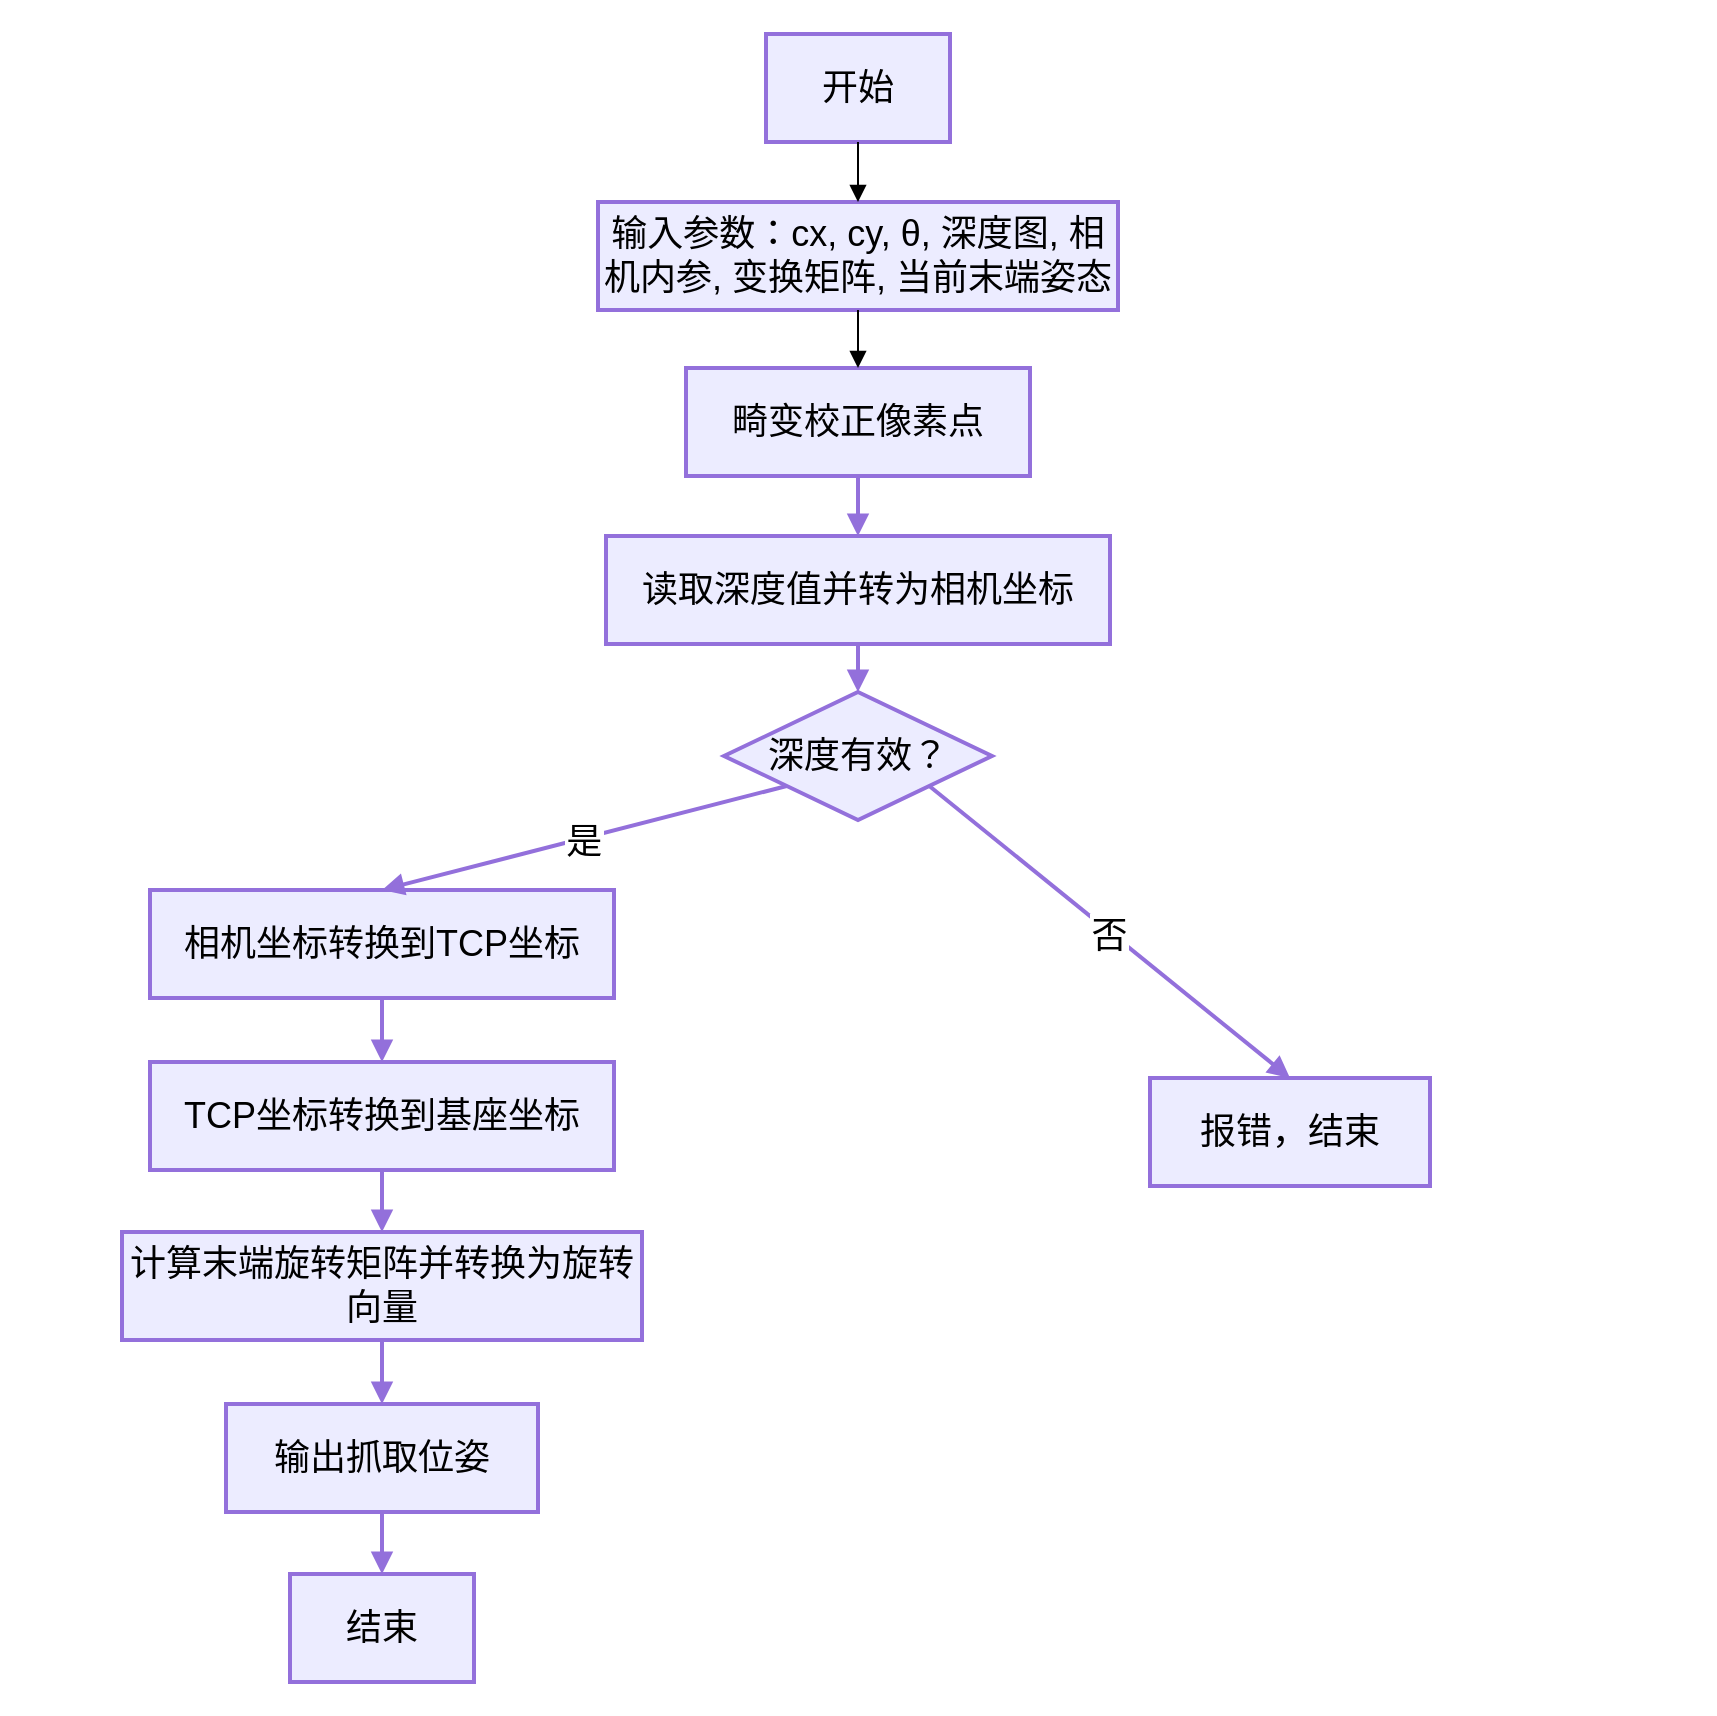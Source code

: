 <mxfile version="27.0.3">
  <diagram name="第 1 页" id="QNEWG_jftoqIeP5qMewV">
    <mxGraphModel dx="3053" dy="32" grid="1" gridSize="10" guides="1" tooltips="1" connect="1" arrows="1" fold="1" page="1" pageScale="1" pageWidth="827" pageHeight="1169" math="0" shadow="0">
      <root>
        <mxCell id="0" />
        <mxCell id="1" parent="0" />
        <mxCell id="pQxINSB0v6rNWisZtVPG-1" value="" style="whiteSpace=wrap;html=1;aspect=fixed;strokeColor=none;" parent="1" vertex="1">
          <mxGeometry x="-160.5" y="1603" width="857" height="857" as="geometry" />
        </mxCell>
        <mxCell id="10kgDXnLTi91bn-aDz1B-31" value="开始" style="whiteSpace=wrap;strokeWidth=2;strokeColor=light-dark(#9370db, #ededed);align=center;verticalAlign=middle;fontFamily=Helvetica;fontSize=18;fontColor=default;fillColor=light-dark(#ececff, #392f3f);" parent="1" vertex="1">
          <mxGeometry x="222" y="1620" width="92" height="54" as="geometry" />
        </mxCell>
        <mxCell id="10kgDXnLTi91bn-aDz1B-32" value="输入参数：cx, cy, θ, 深度图, 相机内参, 变换矩阵, 当前末端姿态" style="whiteSpace=wrap;strokeWidth=2;strokeColor=light-dark(#9370db, #ededed);align=center;verticalAlign=middle;fontFamily=Helvetica;fontSize=18;fontColor=default;fillColor=light-dark(#ececff, #392f3f);" parent="1" vertex="1">
          <mxGeometry x="138" y="1704" width="260" height="54" as="geometry" />
        </mxCell>
        <mxCell id="10kgDXnLTi91bn-aDz1B-33" value="畸变校正像素点" style="whiteSpace=wrap;strokeWidth=2;strokeColor=light-dark(#9370db, #ededed);align=center;verticalAlign=middle;fontFamily=Helvetica;fontSize=18;fontColor=default;fillColor=light-dark(#ececff, #392f3f);" parent="1" vertex="1">
          <mxGeometry x="182" y="1787" width="172" height="54" as="geometry" />
        </mxCell>
        <mxCell id="10kgDXnLTi91bn-aDz1B-34" value="读取深度值并转为相机坐标" style="whiteSpace=wrap;strokeWidth=2;strokeColor=light-dark(#9370db, #ededed);align=center;verticalAlign=middle;fontFamily=Helvetica;fontSize=18;fontColor=default;fillColor=light-dark(#ececff, #392f3f);" parent="1" vertex="1">
          <mxGeometry x="142" y="1871" width="252" height="54" as="geometry" />
        </mxCell>
        <mxCell id="10kgDXnLTi91bn-aDz1B-35" value="深度有效？" style="rhombus;strokeWidth=2;whiteSpace=wrap;strokeColor=light-dark(#9370db, #ededed);align=center;verticalAlign=middle;fontFamily=Helvetica;fontSize=18;fontColor=default;fillColor=light-dark(#ececff, #392f3f);" parent="1" vertex="1">
          <mxGeometry x="201" y="1949" width="134" height="64" as="geometry" />
        </mxCell>
        <mxCell id="10kgDXnLTi91bn-aDz1B-36" value="相机坐标转换到TCP坐标" style="whiteSpace=wrap;strokeWidth=2;strokeColor=light-dark(#9370db, #ededed);align=center;verticalAlign=middle;fontFamily=Helvetica;fontSize=18;fontColor=default;fillColor=light-dark(#ececff, #392f3f);" parent="1" vertex="1">
          <mxGeometry x="-86" y="2048" width="232" height="54" as="geometry" />
        </mxCell>
        <mxCell id="10kgDXnLTi91bn-aDz1B-37" value="TCP坐标转换到基座坐标" style="whiteSpace=wrap;strokeWidth=2;strokeColor=light-dark(#9370db, #ededed);align=center;verticalAlign=middle;fontFamily=Helvetica;fontSize=18;fontColor=default;fillColor=light-dark(#ececff, #392f3f);" parent="1" vertex="1">
          <mxGeometry x="-86" y="2134" width="232" height="54" as="geometry" />
        </mxCell>
        <mxCell id="10kgDXnLTi91bn-aDz1B-38" value="计算末端旋转矩阵并转换为旋转向量" style="whiteSpace=wrap;strokeWidth=2;strokeColor=light-dark(#9370db, #ededed);align=center;verticalAlign=middle;fontFamily=Helvetica;fontSize=18;fontColor=default;fillColor=light-dark(#ececff, #392f3f);" parent="1" vertex="1">
          <mxGeometry x="-100" y="2219" width="260" height="54" as="geometry" />
        </mxCell>
        <mxCell id="10kgDXnLTi91bn-aDz1B-39" value="输出抓取位姿" style="whiteSpace=wrap;strokeWidth=2;strokeColor=light-dark(#9370db, #ededed);align=center;verticalAlign=middle;fontFamily=Helvetica;fontSize=18;fontColor=default;fillColor=light-dark(#ececff, #392f3f);" parent="1" vertex="1">
          <mxGeometry x="-48" y="2305" width="156" height="54" as="geometry" />
        </mxCell>
        <mxCell id="10kgDXnLTi91bn-aDz1B-40" value="结束" style="whiteSpace=wrap;strokeWidth=2;strokeColor=light-dark(#9370db, #ededed);align=center;verticalAlign=middle;fontFamily=Helvetica;fontSize=18;fontColor=default;fillColor=light-dark(#ececff, #392f3f);" parent="1" vertex="1">
          <mxGeometry x="-16" y="2390" width="92" height="54" as="geometry" />
        </mxCell>
        <mxCell id="10kgDXnLTi91bn-aDz1B-41" value="报错，结束" style="whiteSpace=wrap;strokeWidth=2;strokeColor=light-dark(#9370db, #ededed);align=center;verticalAlign=middle;fontFamily=Helvetica;fontSize=18;fontColor=default;fillColor=light-dark(#ececff, #392f3f);" parent="1" vertex="1">
          <mxGeometry x="414" y="2142" width="140" height="54" as="geometry" />
        </mxCell>
        <mxCell id="10kgDXnLTi91bn-aDz1B-42" value="" style="curved=1;startArrow=none;endArrow=block;exitX=0.5;exitY=1;entryX=0.5;entryY=0;rounded=0;fontSize=18;" parent="1" source="10kgDXnLTi91bn-aDz1B-31" target="10kgDXnLTi91bn-aDz1B-32" edge="1">
          <mxGeometry relative="1" as="geometry">
            <Array as="points" />
          </mxGeometry>
        </mxCell>
        <mxCell id="10kgDXnLTi91bn-aDz1B-43" value="" style="curved=1;startArrow=none;endArrow=block;exitX=0.5;exitY=1;entryX=0.5;entryY=0;rounded=0;fontSize=18;" parent="1" source="10kgDXnLTi91bn-aDz1B-32" target="10kgDXnLTi91bn-aDz1B-33" edge="1">
          <mxGeometry relative="1" as="geometry">
            <Array as="points" />
          </mxGeometry>
        </mxCell>
        <mxCell id="10kgDXnLTi91bn-aDz1B-44" value="" style="curved=1;startArrow=none;endArrow=block;exitX=0.5;exitY=1;entryX=0.5;entryY=0;rounded=0;strokeColor=light-dark(#9370db, #ededed);strokeWidth=2;align=center;verticalAlign=middle;fontFamily=Helvetica;fontSize=18;fontColor=default;fillColor=light-dark(#ececff, #392f3f);" parent="1" source="10kgDXnLTi91bn-aDz1B-33" target="10kgDXnLTi91bn-aDz1B-34" edge="1">
          <mxGeometry relative="1" as="geometry">
            <Array as="points" />
          </mxGeometry>
        </mxCell>
        <mxCell id="10kgDXnLTi91bn-aDz1B-45" value="" style="curved=1;startArrow=none;endArrow=block;exitX=0.5;exitY=1;entryX=0.5;entryY=0;rounded=0;strokeColor=light-dark(#9370db, #ededed);strokeWidth=2;align=center;verticalAlign=middle;fontFamily=Helvetica;fontSize=18;fontColor=default;fillColor=light-dark(#ececff, #392f3f);" parent="1" source="10kgDXnLTi91bn-aDz1B-34" target="10kgDXnLTi91bn-aDz1B-35" edge="1">
          <mxGeometry relative="1" as="geometry">
            <Array as="points" />
          </mxGeometry>
        </mxCell>
        <mxCell id="10kgDXnLTi91bn-aDz1B-46" value="是" style="startArrow=none;endArrow=block;exitX=0;exitY=0.94;entryX=0.5;entryY=0;rounded=0;strokeColor=light-dark(#9370db, #ededed);strokeWidth=2;align=center;verticalAlign=middle;fontFamily=Helvetica;fontSize=18;fontColor=default;fillColor=light-dark(#ececff, #392f3f);" parent="1" source="10kgDXnLTi91bn-aDz1B-35" target="10kgDXnLTi91bn-aDz1B-36" edge="1">
          <mxGeometry relative="1" as="geometry" />
        </mxCell>
        <mxCell id="10kgDXnLTi91bn-aDz1B-47" value="" style="curved=1;startArrow=none;endArrow=block;exitX=0.5;exitY=1;entryX=0.5;entryY=0;rounded=0;strokeColor=light-dark(#9370db, #ededed);strokeWidth=2;align=center;verticalAlign=middle;fontFamily=Helvetica;fontSize=18;fontColor=default;fillColor=light-dark(#ececff, #392f3f);" parent="1" source="10kgDXnLTi91bn-aDz1B-36" target="10kgDXnLTi91bn-aDz1B-37" edge="1">
          <mxGeometry relative="1" as="geometry">
            <Array as="points" />
          </mxGeometry>
        </mxCell>
        <mxCell id="10kgDXnLTi91bn-aDz1B-48" value="" style="curved=1;startArrow=none;endArrow=block;exitX=0.5;exitY=1;entryX=0.5;entryY=0;rounded=0;strokeColor=light-dark(#9370db, #ededed);strokeWidth=2;align=center;verticalAlign=middle;fontFamily=Helvetica;fontSize=18;fontColor=default;fillColor=light-dark(#ececff, #392f3f);" parent="1" source="10kgDXnLTi91bn-aDz1B-37" target="10kgDXnLTi91bn-aDz1B-38" edge="1">
          <mxGeometry relative="1" as="geometry">
            <Array as="points" />
          </mxGeometry>
        </mxCell>
        <mxCell id="10kgDXnLTi91bn-aDz1B-49" value="" style="curved=1;startArrow=none;endArrow=block;exitX=0.5;exitY=1;entryX=0.5;entryY=0;rounded=0;strokeColor=light-dark(#9370db, #ededed);strokeWidth=2;align=center;verticalAlign=middle;fontFamily=Helvetica;fontSize=18;fontColor=default;fillColor=light-dark(#ececff, #392f3f);" parent="1" source="10kgDXnLTi91bn-aDz1B-38" target="10kgDXnLTi91bn-aDz1B-39" edge="1">
          <mxGeometry relative="1" as="geometry">
            <Array as="points" />
          </mxGeometry>
        </mxCell>
        <mxCell id="10kgDXnLTi91bn-aDz1B-50" value="" style="curved=1;startArrow=none;endArrow=block;exitX=0.5;exitY=1;entryX=0.5;entryY=0;rounded=0;strokeColor=light-dark(#9370db, #ededed);strokeWidth=2;align=center;verticalAlign=middle;fontFamily=Helvetica;fontSize=18;fontColor=default;fillColor=light-dark(#ececff, #392f3f);" parent="1" source="10kgDXnLTi91bn-aDz1B-39" target="10kgDXnLTi91bn-aDz1B-40" edge="1">
          <mxGeometry relative="1" as="geometry">
            <Array as="points" />
          </mxGeometry>
        </mxCell>
        <mxCell id="10kgDXnLTi91bn-aDz1B-51" value="否" style="startArrow=none;endArrow=block;exitX=1;exitY=0.94;entryX=0.5;entryY=0;rounded=0;strokeColor=light-dark(#9370db, #ededed);strokeWidth=2;align=center;verticalAlign=middle;fontFamily=Helvetica;fontSize=18;fontColor=default;fillColor=light-dark(#ececff, #392f3f);" parent="1" source="10kgDXnLTi91bn-aDz1B-35" target="10kgDXnLTi91bn-aDz1B-41" edge="1">
          <mxGeometry relative="1" as="geometry" />
        </mxCell>
      </root>
    </mxGraphModel>
  </diagram>
</mxfile>
